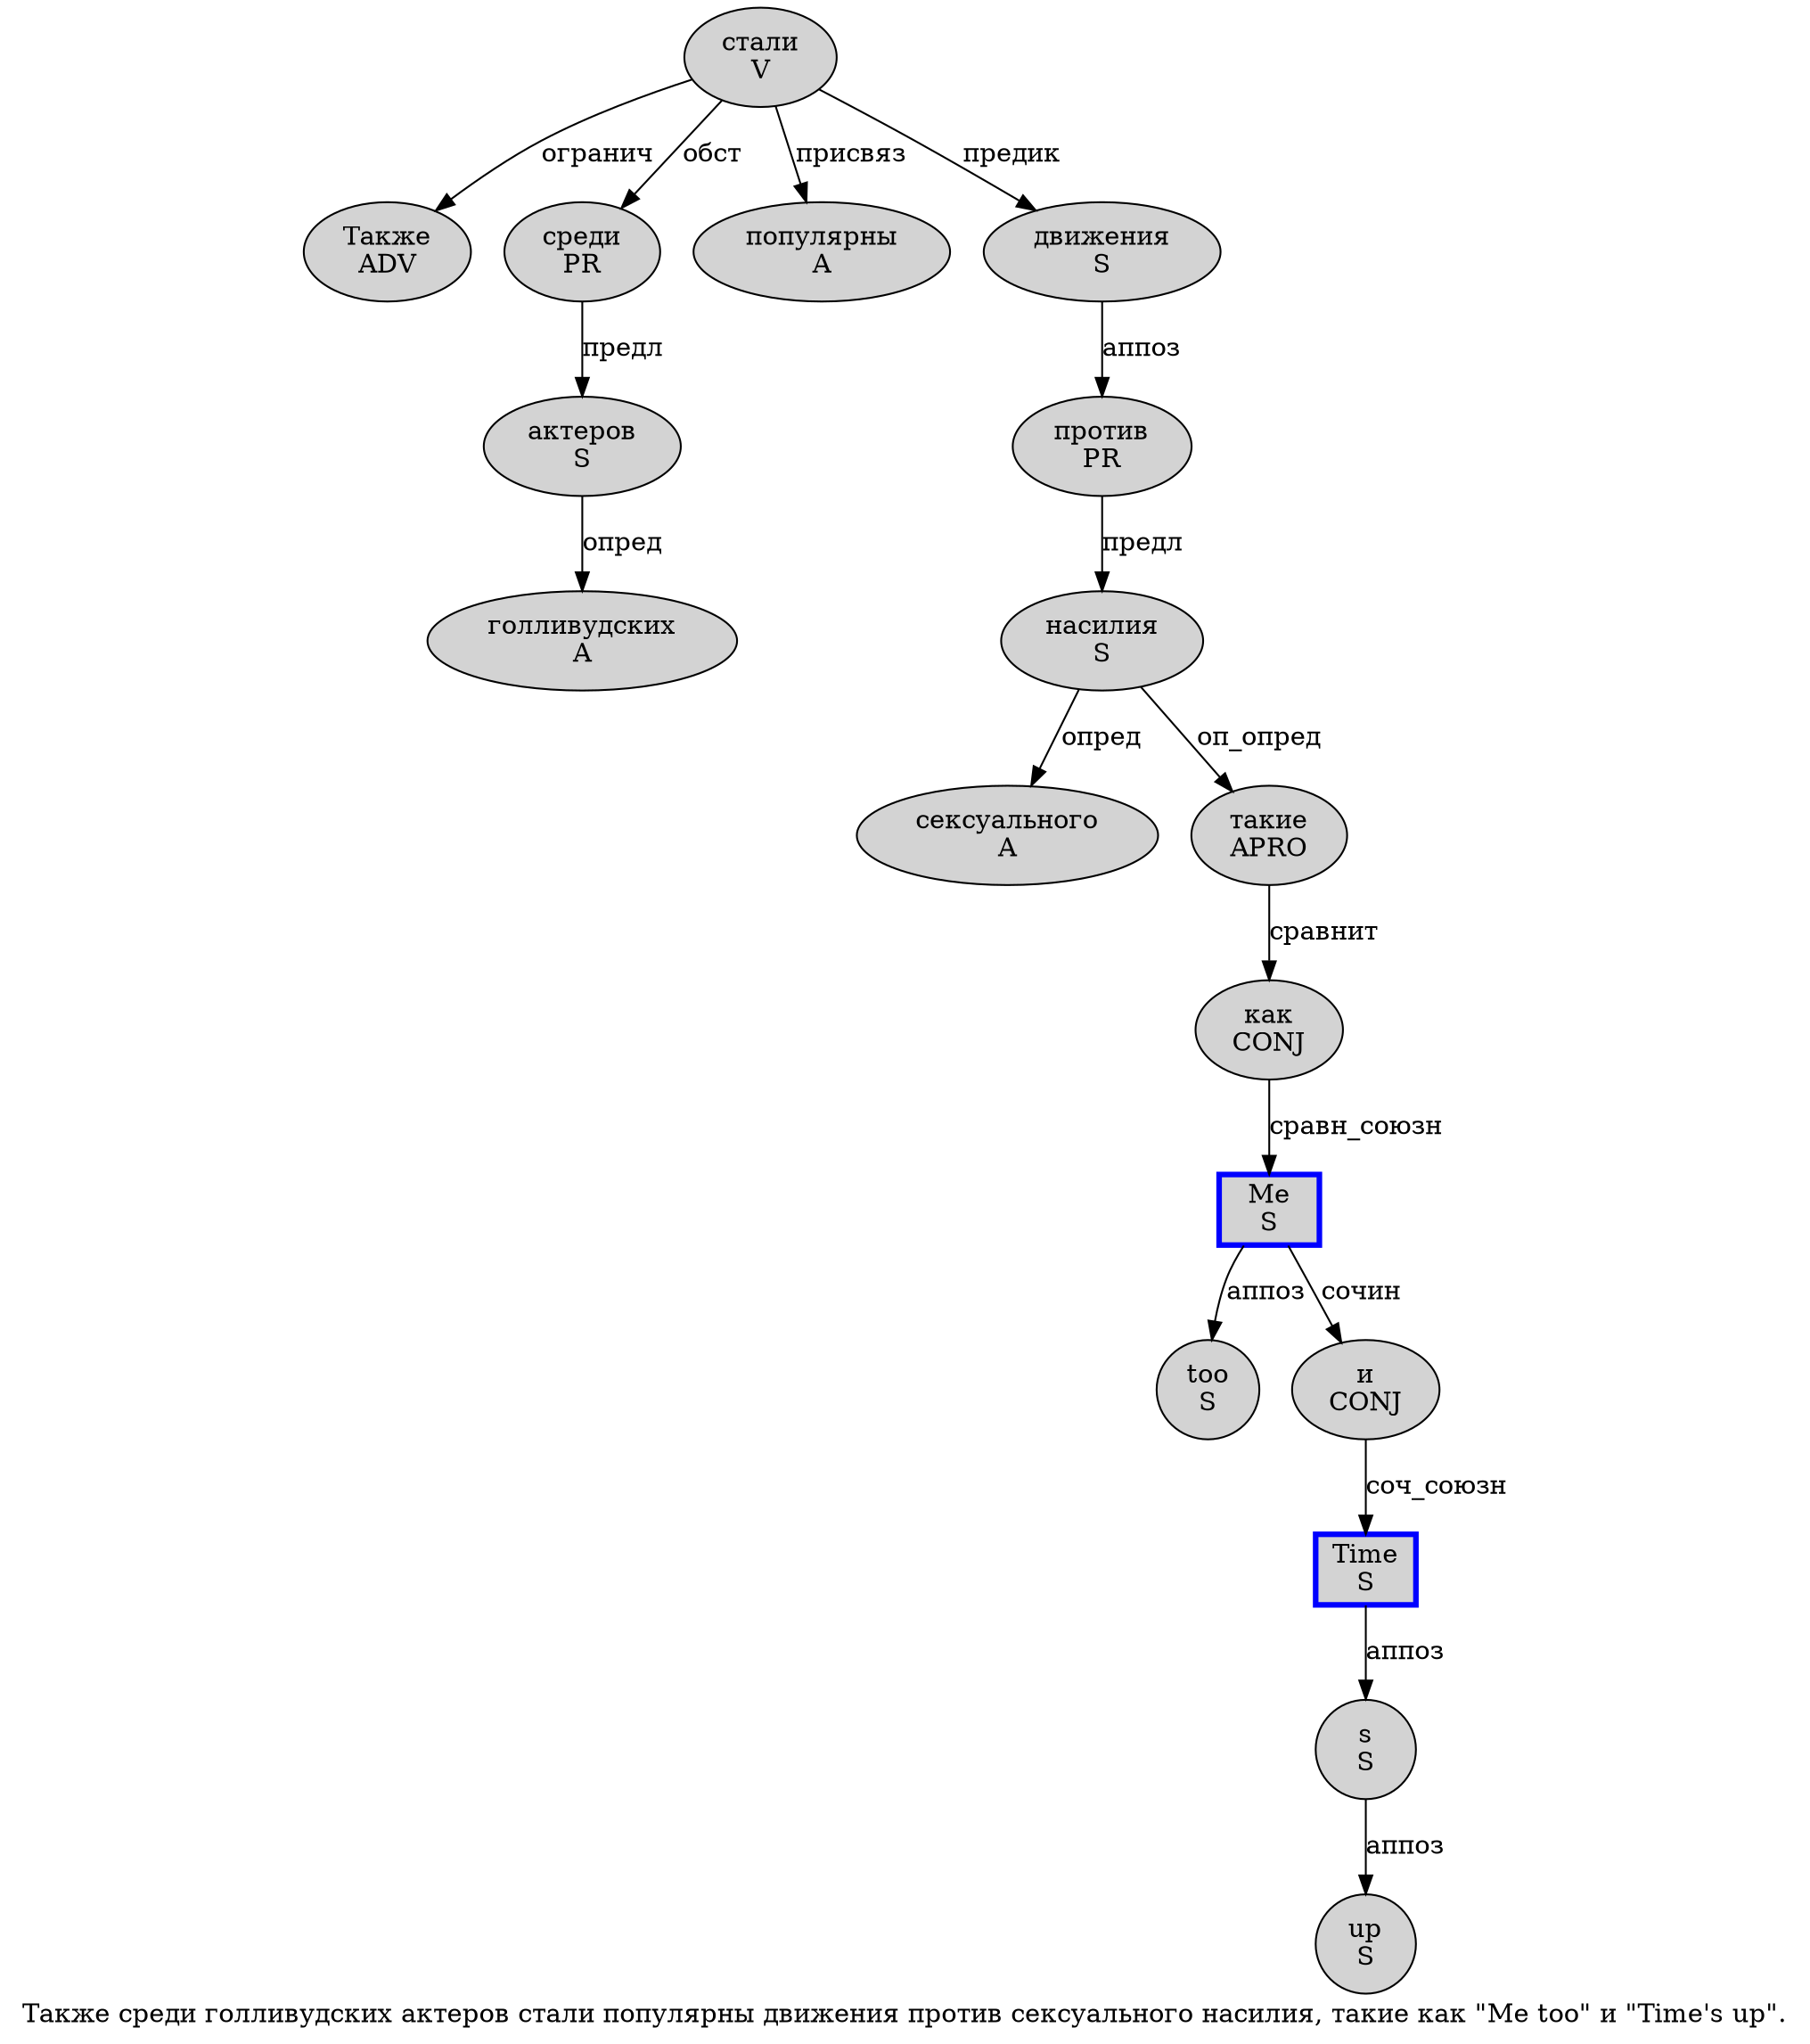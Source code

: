 digraph SENTENCE_873 {
	graph [label="Также среди голливудских актеров стали популярны движения против сексуального насилия, такие как \"Me too\" и \"Time's up\"."]
	node [style=filled]
		0 [label="Также
ADV" color="" fillcolor=lightgray penwidth=1 shape=ellipse]
		1 [label="среди
PR" color="" fillcolor=lightgray penwidth=1 shape=ellipse]
		2 [label="голливудских
A" color="" fillcolor=lightgray penwidth=1 shape=ellipse]
		3 [label="актеров
S" color="" fillcolor=lightgray penwidth=1 shape=ellipse]
		4 [label="стали
V" color="" fillcolor=lightgray penwidth=1 shape=ellipse]
		5 [label="популярны
A" color="" fillcolor=lightgray penwidth=1 shape=ellipse]
		6 [label="движения
S" color="" fillcolor=lightgray penwidth=1 shape=ellipse]
		7 [label="против
PR" color="" fillcolor=lightgray penwidth=1 shape=ellipse]
		8 [label="сексуального
A" color="" fillcolor=lightgray penwidth=1 shape=ellipse]
		9 [label="насилия
S" color="" fillcolor=lightgray penwidth=1 shape=ellipse]
		11 [label="такие
APRO" color="" fillcolor=lightgray penwidth=1 shape=ellipse]
		12 [label="как
CONJ" color="" fillcolor=lightgray penwidth=1 shape=ellipse]
		14 [label="Me
S" color=blue fillcolor=lightgray penwidth=3 shape=box]
		15 [label="too
S" color="" fillcolor=lightgray penwidth=1 shape=ellipse]
		17 [label="и
CONJ" color="" fillcolor=lightgray penwidth=1 shape=ellipse]
		19 [label="Time
S" color=blue fillcolor=lightgray penwidth=3 shape=box]
		21 [label="s
S" color="" fillcolor=lightgray penwidth=1 shape=ellipse]
		22 [label="up
S" color="" fillcolor=lightgray penwidth=1 shape=ellipse]
			7 -> 9 [label="предл"]
			4 -> 0 [label="огранич"]
			4 -> 1 [label="обст"]
			4 -> 5 [label="присвяз"]
			4 -> 6 [label="предик"]
			6 -> 7 [label="аппоз"]
			19 -> 21 [label="аппоз"]
			1 -> 3 [label="предл"]
			11 -> 12 [label="сравнит"]
			21 -> 22 [label="аппоз"]
			17 -> 19 [label="соч_союзн"]
			3 -> 2 [label="опред"]
			14 -> 15 [label="аппоз"]
			14 -> 17 [label="сочин"]
			12 -> 14 [label="сравн_союзн"]
			9 -> 8 [label="опред"]
			9 -> 11 [label="оп_опред"]
}